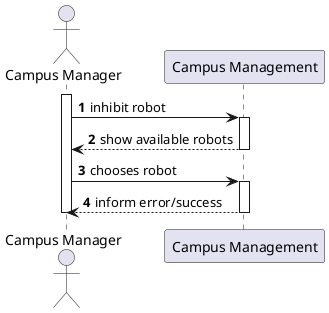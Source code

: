 @startuml
autonumber

actor "Campus Manager" as usr

participant "Campus Management" as mng

activate usr
    usr -> mng : inhibit robot
    activate mng
        mng --> usr : show available robots
    deactivate mng

    usr -> mng : chooses robot
    activate mng
        mng --> usr : inform error/success
    deactivate mng
deactivate usr

@enduml

